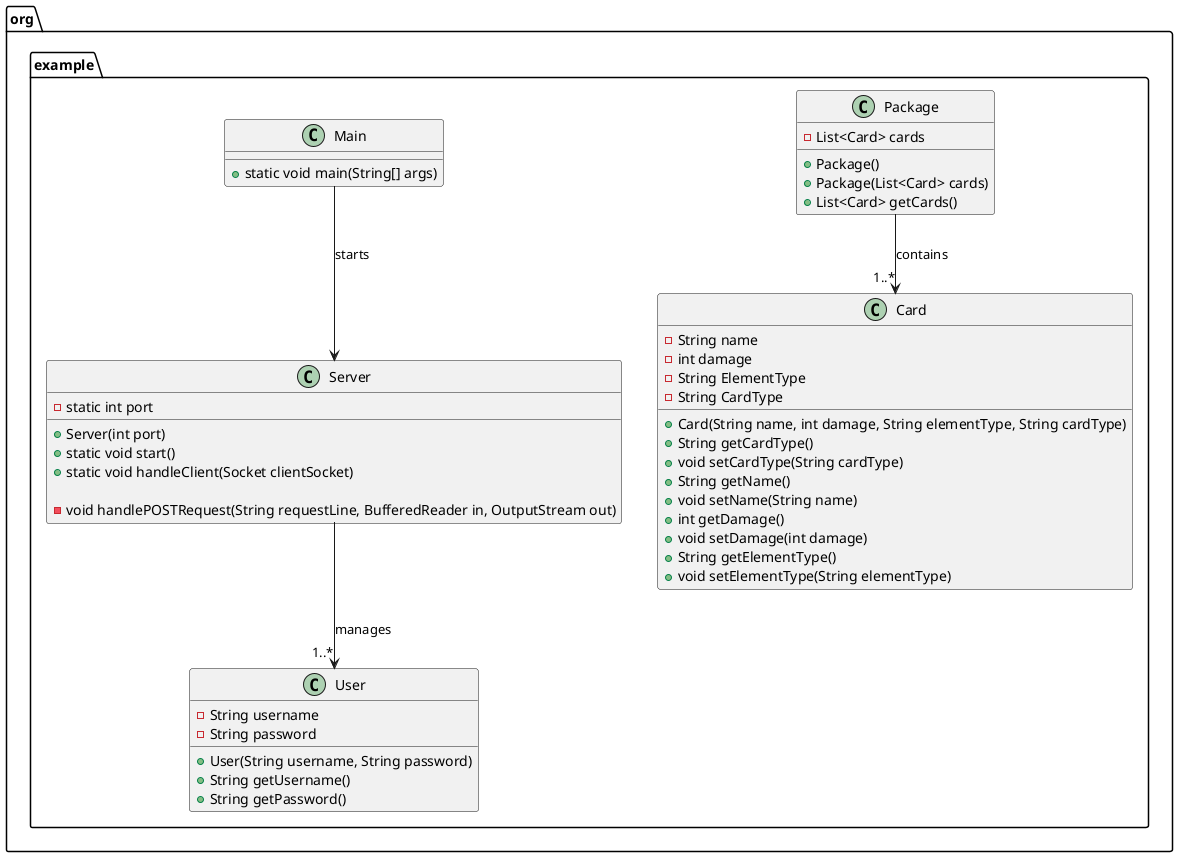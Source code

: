 @startuml

package org.example {

  class Card {
    - String name
    - int damage
    - String ElementType
    - String CardType

    + Card(String name, int damage, String elementType, String cardType)
    + String getCardType()
    + void setCardType(String cardType)
    + String getName()
    + void setName(String name)
    + int getDamage()
    + void setDamage(int damage)
    + String getElementType()
    + void setElementType(String elementType)
  }

  class Package {
      - List<Card> cards

      + Package()
      + Package(List<Card> cards)
      + List<Card> getCards()
    }

    Package --> "1..*" Card : contains

  class User {
      - String username
      - String password

      + User(String username, String password)
      + String getUsername()
      + String getPassword()
    }

    class Server {
      - static int port

      + Server(int port)
      + static void start()
      + static void handleClient(Socket clientSocket)

      - void handlePOSTRequest(String requestLine, BufferedReader in, OutputStream out)
    }

    Server --> "1..*" User : manages

    class Main {
        + static void main(String[] args)
    }

Main --> Server : starts

}





@enduml
